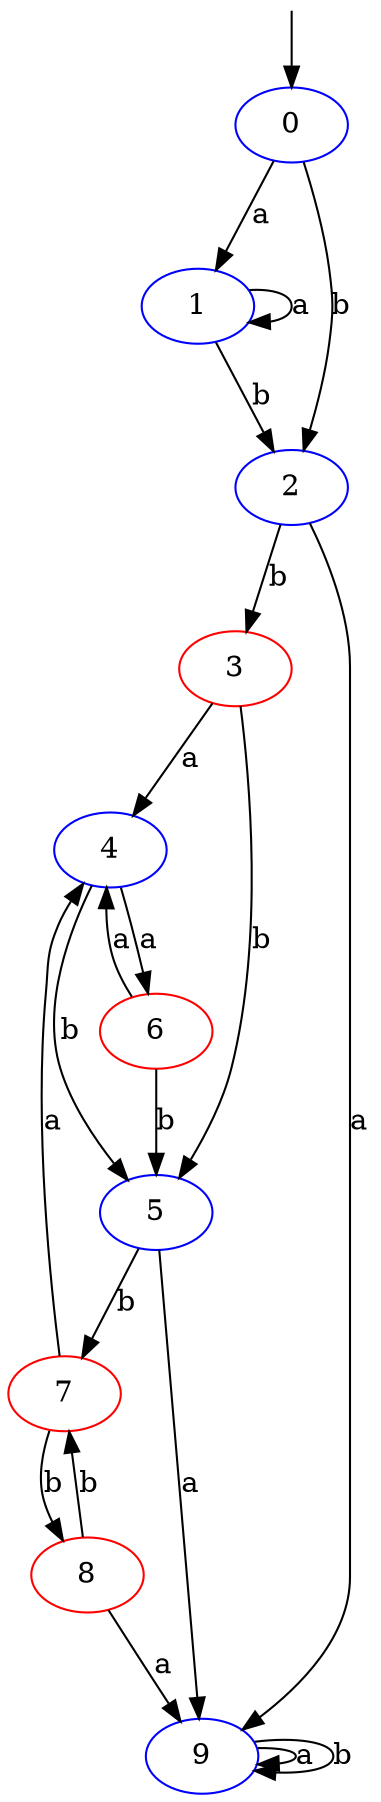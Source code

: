 digraph G{node [color=blue;];0;node [color=blue;];1;node [color=blue;];2;node [color=red;];3;node [color=blue;];4;node [color=blue;];5;node [color=red;];6;node [color=red;];7;node [color=red;];8;node [color=blue;];9;node [shape=none;label="";height=0;width=0;];-1;-1->0;0->1[label="a";];0->2[label="b";];1->1[label="a";];1->2[label="b";];2->9[label="a";];2->3[label="b";];3->4[label="a";];3->5[label="b";];4->6[label="a";];4->5[label="b";];5->9[label="a";];5->7[label="b";];6->4[label="a";];6->5[label="b";];7->4[label="a";];7->8[label="b";];8->9[label="a";];8->7[label="b";];9->9[label="a";];9->9[label="b";];}
